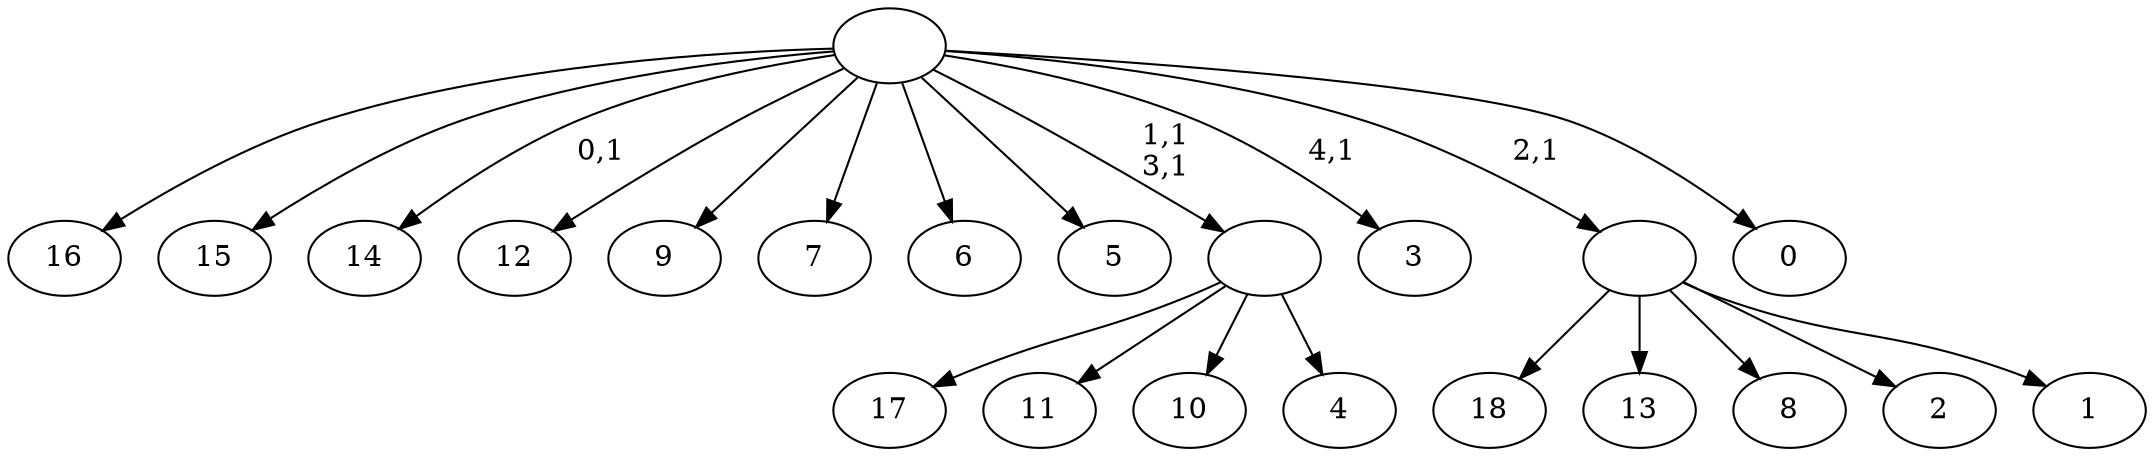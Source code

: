 digraph T {
	24 [label="18"]
	23 [label="17"]
	22 [label="16"]
	21 [label="15"]
	20 [label="14"]
	18 [label="13"]
	17 [label="12"]
	16 [label="11"]
	15 [label="10"]
	14 [label="9"]
	13 [label="8"]
	12 [label="7"]
	11 [label="6"]
	10 [label="5"]
	9 [label="4"]
	8 [label=""]
	6 [label="3"]
	4 [label="2"]
	3 [label="1"]
	2 [label=""]
	1 [label="0"]
	0 [label=""]
	8 -> 23 [label=""]
	8 -> 16 [label=""]
	8 -> 15 [label=""]
	8 -> 9 [label=""]
	2 -> 24 [label=""]
	2 -> 18 [label=""]
	2 -> 13 [label=""]
	2 -> 4 [label=""]
	2 -> 3 [label=""]
	0 -> 6 [label="4,1"]
	0 -> 8 [label="1,1\n3,1"]
	0 -> 20 [label="0,1"]
	0 -> 22 [label=""]
	0 -> 21 [label=""]
	0 -> 17 [label=""]
	0 -> 14 [label=""]
	0 -> 12 [label=""]
	0 -> 11 [label=""]
	0 -> 10 [label=""]
	0 -> 2 [label="2,1"]
	0 -> 1 [label=""]
}
